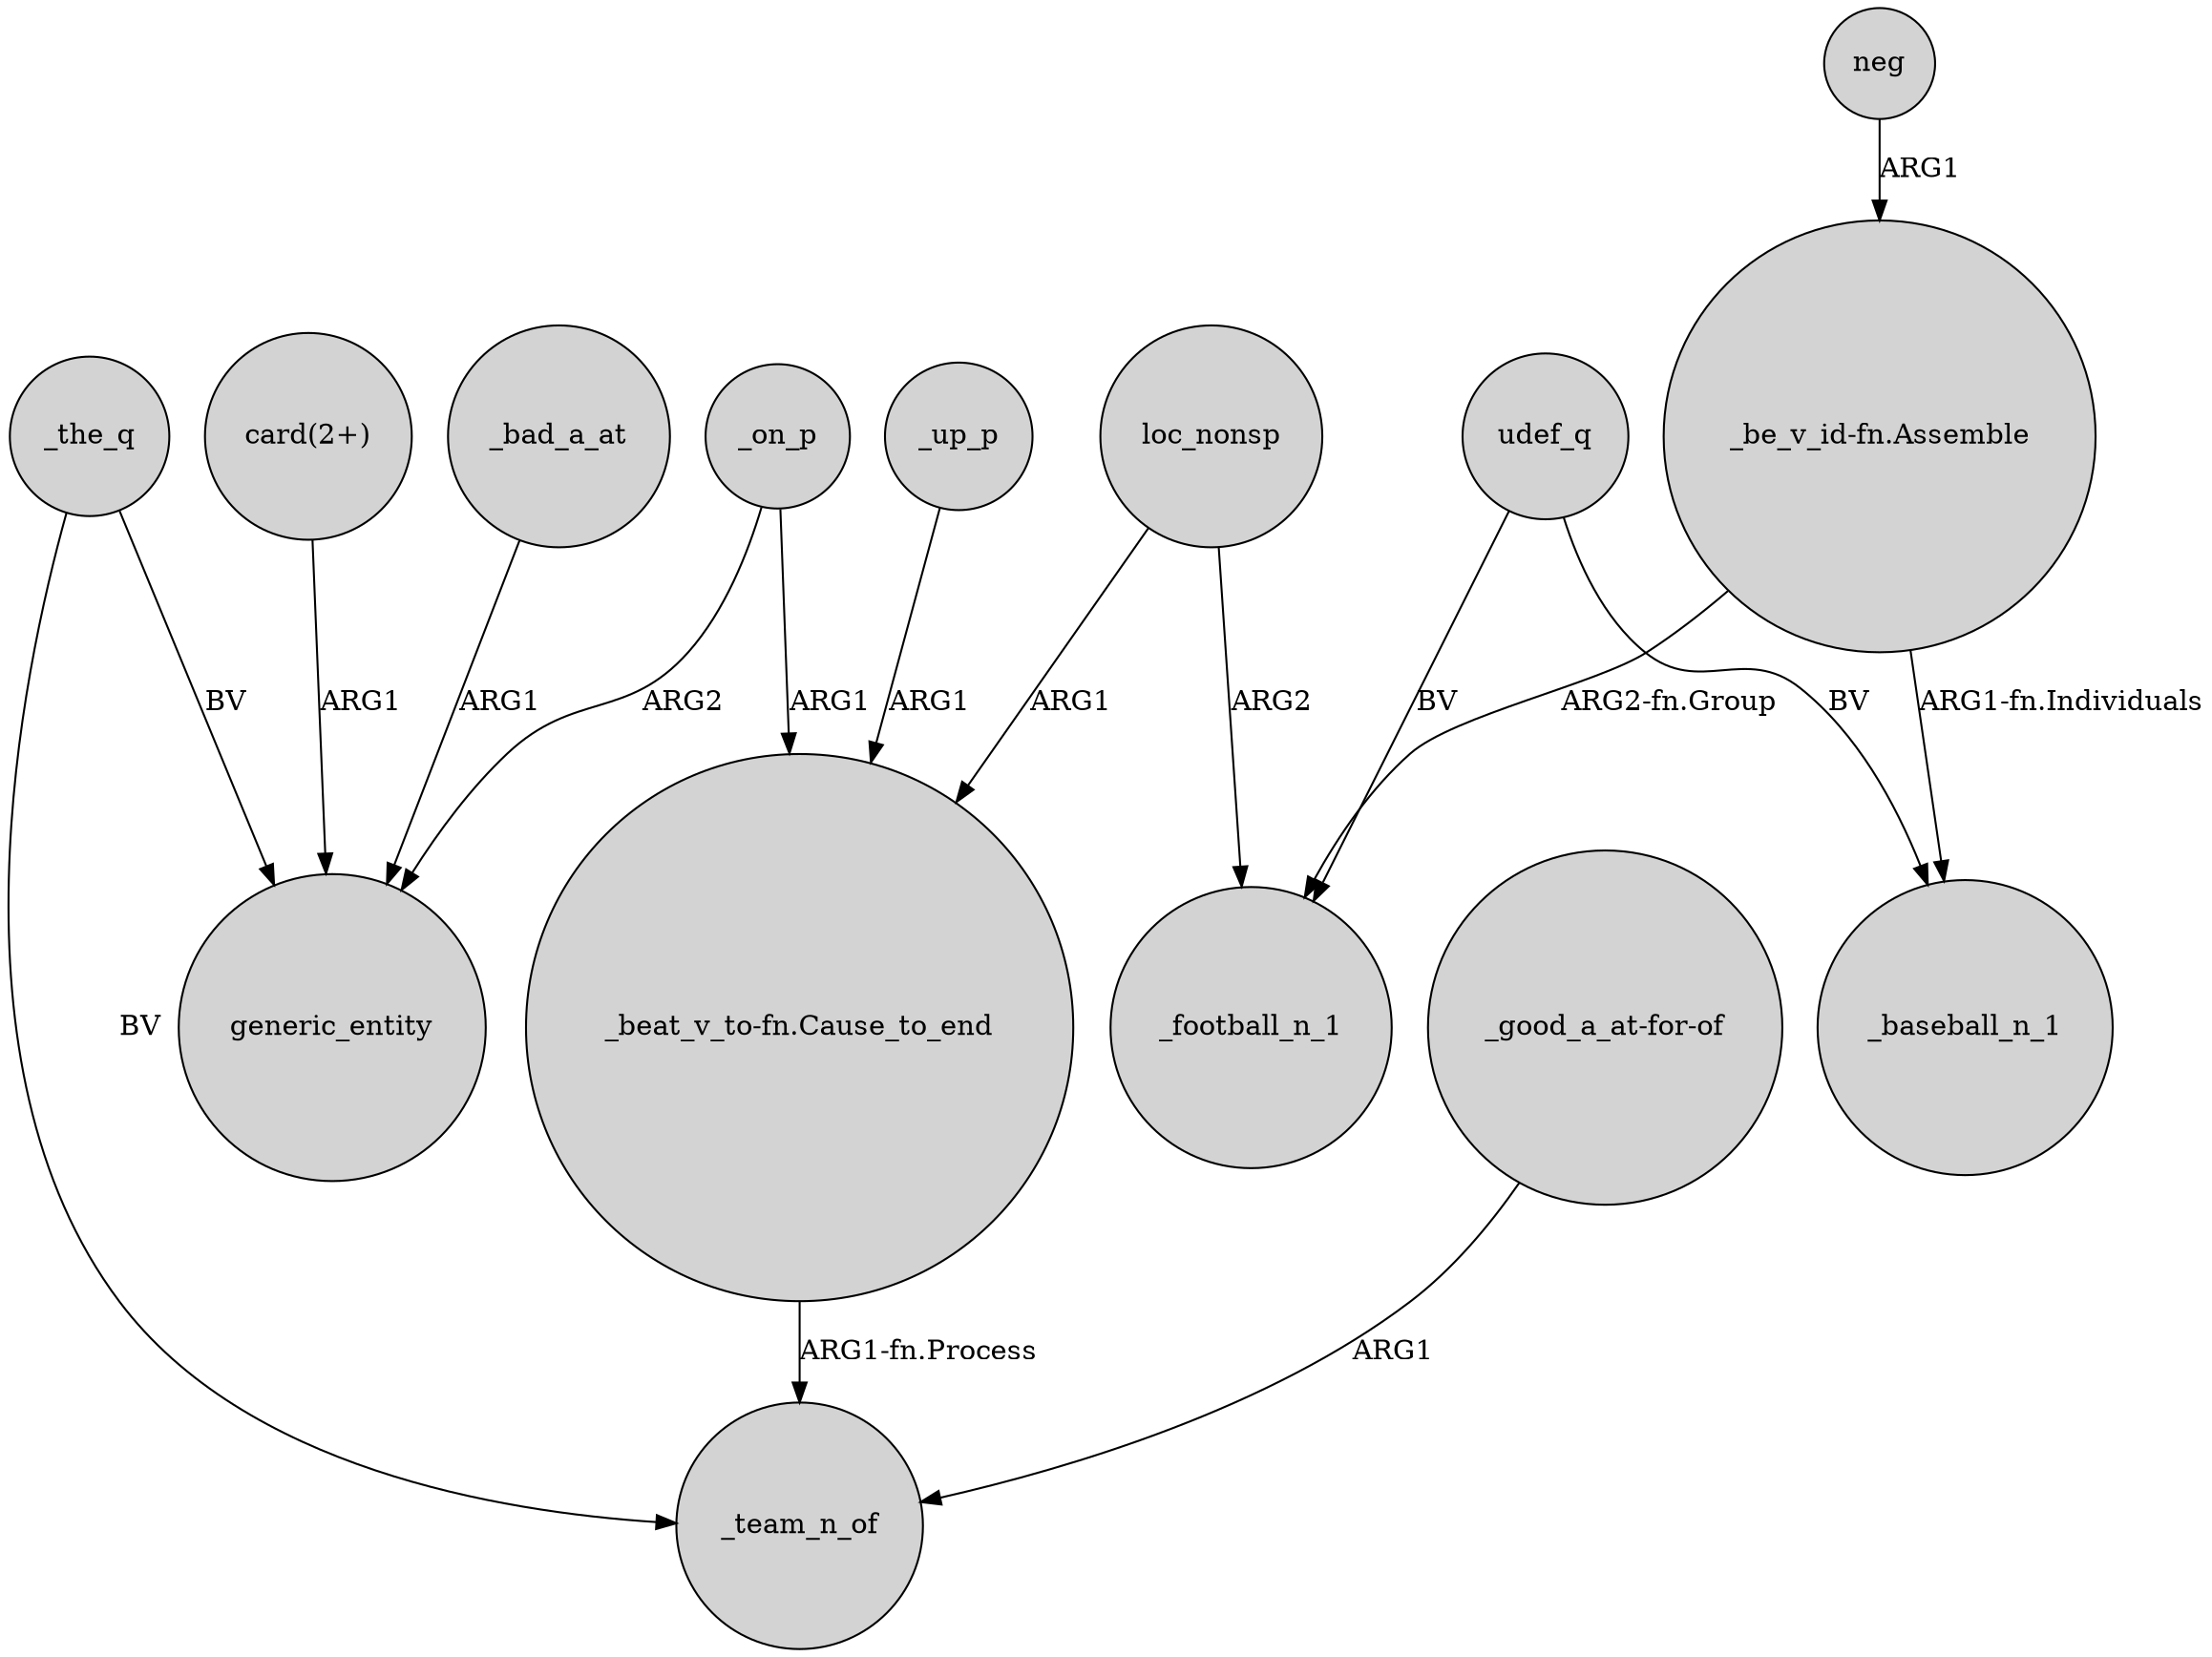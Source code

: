 digraph {
	node [shape=circle style=filled]
	"_be_v_id-fn.Assemble" -> _football_n_1 [label="ARG2-fn.Group"]
	_bad_a_at -> generic_entity [label=ARG1]
	loc_nonsp -> "_beat_v_to-fn.Cause_to_end" [label=ARG1]
	_on_p -> generic_entity [label=ARG2]
	neg -> "_be_v_id-fn.Assemble" [label=ARG1]
	"card(2+)" -> generic_entity [label=ARG1]
	udef_q -> _football_n_1 [label=BV]
	"_be_v_id-fn.Assemble" -> _baseball_n_1 [label="ARG1-fn.Individuals"]
	_up_p -> "_beat_v_to-fn.Cause_to_end" [label=ARG1]
	_the_q -> generic_entity [label=BV]
	"_good_a_at-for-of" -> _team_n_of [label=ARG1]
	udef_q -> _baseball_n_1 [label=BV]
	_on_p -> "_beat_v_to-fn.Cause_to_end" [label=ARG1]
	_the_q -> _team_n_of [label=BV]
	loc_nonsp -> _football_n_1 [label=ARG2]
	"_beat_v_to-fn.Cause_to_end" -> _team_n_of [label="ARG1-fn.Process"]
}
